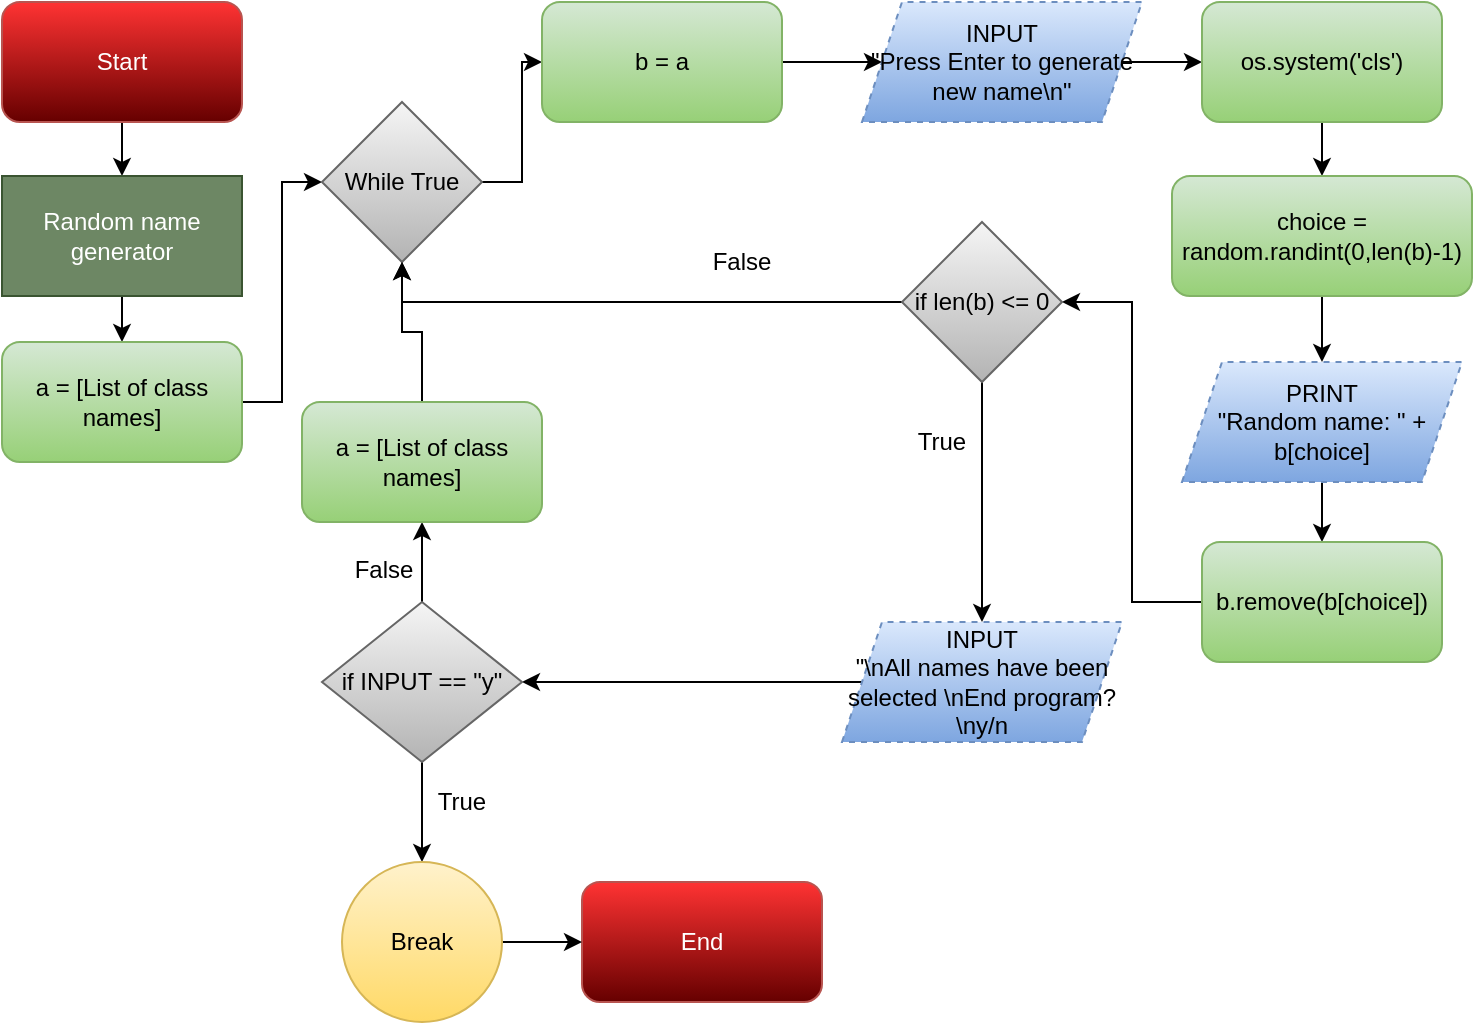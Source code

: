 <mxfile version="13.6.4" type="device"><diagram id="ulVbikhBdkXC0xMFdGOr" name="Page-1"><mxGraphModel dx="1102" dy="650" grid="1" gridSize="10" guides="1" tooltips="1" connect="1" arrows="1" fold="1" page="1" pageScale="1" pageWidth="850" pageHeight="1100" math="0" shadow="0"><root><mxCell id="0"/><mxCell id="1" parent="0"/><mxCell id="mzQ8utpbjp7bFPtzTqDw-3" style="edgeStyle=orthogonalEdgeStyle;rounded=0;orthogonalLoop=1;jettySize=auto;html=1;entryX=0.5;entryY=0;entryDx=0;entryDy=0;fontColor=#FFFFFF;" edge="1" parent="1" source="mzQ8utpbjp7bFPtzTqDw-1" target="mzQ8utpbjp7bFPtzTqDw-2"><mxGeometry relative="1" as="geometry"/></mxCell><mxCell id="mzQ8utpbjp7bFPtzTqDw-1" value="&lt;div&gt;Start&lt;/div&gt;" style="rounded=1;whiteSpace=wrap;html=1;strokeColor=#b85450;fillColor=#FF3333;gradientColor=#660000;fontColor=#FFFFFF;" vertex="1" parent="1"><mxGeometry x="20" y="20" width="120" height="60" as="geometry"/></mxCell><mxCell id="mzQ8utpbjp7bFPtzTqDw-5" style="edgeStyle=orthogonalEdgeStyle;rounded=0;orthogonalLoop=1;jettySize=auto;html=1;entryX=0.5;entryY=0;entryDx=0;entryDy=0;fontColor=#FFFFFF;" edge="1" parent="1" source="mzQ8utpbjp7bFPtzTqDw-2" target="mzQ8utpbjp7bFPtzTqDw-4"><mxGeometry relative="1" as="geometry"/></mxCell><mxCell id="mzQ8utpbjp7bFPtzTqDw-2" value="Random name generator" style="rounded=0;whiteSpace=wrap;html=1;fillColor=#6d8764;strokeColor=#3A5431;fontColor=#ffffff;" vertex="1" parent="1"><mxGeometry x="20" y="107" width="120" height="60" as="geometry"/></mxCell><mxCell id="mzQ8utpbjp7bFPtzTqDw-7" style="edgeStyle=orthogonalEdgeStyle;rounded=0;orthogonalLoop=1;jettySize=auto;html=1;entryX=0;entryY=0.5;entryDx=0;entryDy=0;fontColor=#FFFFFF;" edge="1" parent="1" source="mzQ8utpbjp7bFPtzTqDw-4" target="mzQ8utpbjp7bFPtzTqDw-6"><mxGeometry relative="1" as="geometry"/></mxCell><mxCell id="mzQ8utpbjp7bFPtzTqDw-4" value="a = [List of class names]" style="rounded=1;whiteSpace=wrap;html=1;fillColor=#d5e8d4;strokeColor=#82b366;gradientColor=#97d077;" vertex="1" parent="1"><mxGeometry x="20" y="190" width="120" height="60" as="geometry"/></mxCell><mxCell id="mzQ8utpbjp7bFPtzTqDw-9" style="edgeStyle=orthogonalEdgeStyle;rounded=0;orthogonalLoop=1;jettySize=auto;html=1;fontColor=#FFFFFF;" edge="1" parent="1" source="mzQ8utpbjp7bFPtzTqDw-6" target="mzQ8utpbjp7bFPtzTqDw-8"><mxGeometry relative="1" as="geometry"/></mxCell><mxCell id="mzQ8utpbjp7bFPtzTqDw-6" value="&lt;div&gt;While True&lt;/div&gt;" style="rhombus;whiteSpace=wrap;html=1;fillColor=#f5f5f5;gradientColor=#b3b3b3;strokeColor=#666666;" vertex="1" parent="1"><mxGeometry x="180" y="70" width="80" height="80" as="geometry"/></mxCell><mxCell id="mzQ8utpbjp7bFPtzTqDw-11" style="edgeStyle=orthogonalEdgeStyle;rounded=0;orthogonalLoop=1;jettySize=auto;html=1;entryX=0;entryY=0.5;entryDx=0;entryDy=0;fontColor=#FFFFFF;" edge="1" parent="1" source="mzQ8utpbjp7bFPtzTqDw-8" target="mzQ8utpbjp7bFPtzTqDw-10"><mxGeometry relative="1" as="geometry"/></mxCell><mxCell id="mzQ8utpbjp7bFPtzTqDw-8" value="b = a" style="rounded=1;whiteSpace=wrap;html=1;fillColor=#d5e8d4;strokeColor=#82b366;gradientColor=#97d077;" vertex="1" parent="1"><mxGeometry x="290" y="20" width="120" height="60" as="geometry"/></mxCell><mxCell id="mzQ8utpbjp7bFPtzTqDw-13" style="edgeStyle=orthogonalEdgeStyle;rounded=0;orthogonalLoop=1;jettySize=auto;html=1;entryX=0;entryY=0.5;entryDx=0;entryDy=0;fontColor=#FFFFFF;" edge="1" parent="1" source="mzQ8utpbjp7bFPtzTqDw-10" target="mzQ8utpbjp7bFPtzTqDw-12"><mxGeometry relative="1" as="geometry"/></mxCell><mxCell id="mzQ8utpbjp7bFPtzTqDw-10" value="&lt;div&gt;INPUT&lt;/div&gt;&lt;div&gt;&quot;Press Enter to generate new name\n&quot;&lt;br&gt;&lt;/div&gt;" style="shape=parallelogram;perimeter=parallelogramPerimeter;whiteSpace=wrap;html=1;fixedSize=1;dashed=1;fillColor=#dae8fc;gradientColor=#7ea6e0;strokeColor=#6c8ebf;" vertex="1" parent="1"><mxGeometry x="450" y="20" width="140" height="60" as="geometry"/></mxCell><mxCell id="mzQ8utpbjp7bFPtzTqDw-15" style="edgeStyle=orthogonalEdgeStyle;rounded=0;orthogonalLoop=1;jettySize=auto;html=1;entryX=0.5;entryY=0;entryDx=0;entryDy=0;fontColor=#FFFFFF;" edge="1" parent="1" source="mzQ8utpbjp7bFPtzTqDw-12" target="mzQ8utpbjp7bFPtzTqDw-14"><mxGeometry relative="1" as="geometry"/></mxCell><mxCell id="mzQ8utpbjp7bFPtzTqDw-12" value="os.system('cls')" style="rounded=1;whiteSpace=wrap;html=1;fillColor=#d5e8d4;strokeColor=#82b366;gradientColor=#97d077;" vertex="1" parent="1"><mxGeometry x="620" y="20" width="120" height="60" as="geometry"/></mxCell><mxCell id="mzQ8utpbjp7bFPtzTqDw-17" style="edgeStyle=orthogonalEdgeStyle;rounded=0;orthogonalLoop=1;jettySize=auto;html=1;entryX=0.5;entryY=0;entryDx=0;entryDy=0;fontColor=#FFFFFF;" edge="1" parent="1" source="mzQ8utpbjp7bFPtzTqDw-14" target="mzQ8utpbjp7bFPtzTqDw-16"><mxGeometry relative="1" as="geometry"/></mxCell><mxCell id="mzQ8utpbjp7bFPtzTqDw-14" value="choice = random.randint(0,len(b)-1)" style="rounded=1;whiteSpace=wrap;html=1;fillColor=#d5e8d4;strokeColor=#82b366;gradientColor=#97d077;" vertex="1" parent="1"><mxGeometry x="605" y="107" width="150" height="60" as="geometry"/></mxCell><mxCell id="mzQ8utpbjp7bFPtzTqDw-19" style="edgeStyle=orthogonalEdgeStyle;rounded=0;orthogonalLoop=1;jettySize=auto;html=1;entryX=0.5;entryY=0;entryDx=0;entryDy=0;fontColor=#FFFFFF;" edge="1" parent="1" source="mzQ8utpbjp7bFPtzTqDw-16" target="mzQ8utpbjp7bFPtzTqDw-18"><mxGeometry relative="1" as="geometry"/></mxCell><mxCell id="mzQ8utpbjp7bFPtzTqDw-16" value="&lt;div&gt;PRINT&lt;/div&gt;&lt;div&gt;&quot;Random name: &quot; + b[choice]&lt;br&gt;&lt;/div&gt;" style="shape=parallelogram;perimeter=parallelogramPerimeter;whiteSpace=wrap;html=1;fixedSize=1;dashed=1;fillColor=#dae8fc;gradientColor=#7ea6e0;strokeColor=#6c8ebf;" vertex="1" parent="1"><mxGeometry x="610" y="200" width="140" height="60" as="geometry"/></mxCell><mxCell id="mzQ8utpbjp7bFPtzTqDw-21" style="edgeStyle=orthogonalEdgeStyle;rounded=0;orthogonalLoop=1;jettySize=auto;html=1;entryX=1;entryY=0.5;entryDx=0;entryDy=0;fontColor=#FFFFFF;" edge="1" parent="1" source="mzQ8utpbjp7bFPtzTqDw-18" target="mzQ8utpbjp7bFPtzTqDw-20"><mxGeometry relative="1" as="geometry"/></mxCell><mxCell id="mzQ8utpbjp7bFPtzTqDw-18" value="b.remove(b[choice])" style="rounded=1;whiteSpace=wrap;html=1;fillColor=#d5e8d4;strokeColor=#82b366;gradientColor=#97d077;" vertex="1" parent="1"><mxGeometry x="620" y="290" width="120" height="60" as="geometry"/></mxCell><mxCell id="mzQ8utpbjp7bFPtzTqDw-28" style="edgeStyle=orthogonalEdgeStyle;rounded=0;orthogonalLoop=1;jettySize=auto;html=1;entryX=0.5;entryY=0;entryDx=0;entryDy=0;fontColor=#FFFFFF;" edge="1" parent="1" source="mzQ8utpbjp7bFPtzTqDw-20" target="mzQ8utpbjp7bFPtzTqDw-23"><mxGeometry relative="1" as="geometry"/></mxCell><mxCell id="mzQ8utpbjp7bFPtzTqDw-29" style="edgeStyle=orthogonalEdgeStyle;rounded=0;orthogonalLoop=1;jettySize=auto;html=1;fontColor=#FFFFFF;entryX=0.5;entryY=1;entryDx=0;entryDy=0;" edge="1" parent="1" source="mzQ8utpbjp7bFPtzTqDw-20" target="mzQ8utpbjp7bFPtzTqDw-6"><mxGeometry relative="1" as="geometry"><mxPoint x="220" y="160" as="targetPoint"/></mxGeometry></mxCell><mxCell id="mzQ8utpbjp7bFPtzTqDw-20" value="if len(b) &amp;lt;= 0" style="rhombus;whiteSpace=wrap;html=1;fillColor=#f5f5f5;gradientColor=#b3b3b3;strokeColor=#666666;" vertex="1" parent="1"><mxGeometry x="470" y="130" width="80" height="80" as="geometry"/></mxCell><mxCell id="mzQ8utpbjp7bFPtzTqDw-22" value="End" style="rounded=1;whiteSpace=wrap;html=1;strokeColor=#b85450;fillColor=#FF3333;gradientColor=#660000;fontColor=#FFFFFF;" vertex="1" parent="1"><mxGeometry x="310" y="460" width="120" height="60" as="geometry"/></mxCell><mxCell id="mzQ8utpbjp7bFPtzTqDw-31" style="edgeStyle=orthogonalEdgeStyle;rounded=0;orthogonalLoop=1;jettySize=auto;html=1;fontColor=#FFFFFF;" edge="1" parent="1" source="mzQ8utpbjp7bFPtzTqDw-23" target="mzQ8utpbjp7bFPtzTqDw-24"><mxGeometry relative="1" as="geometry"/></mxCell><mxCell id="mzQ8utpbjp7bFPtzTqDw-23" value="&lt;div&gt;INPUT&lt;/div&gt;&lt;div&gt;&quot;\nAll names have been selected \nEnd program? \ny/n &lt;br&gt;&lt;/div&gt;" style="shape=parallelogram;perimeter=parallelogramPerimeter;whiteSpace=wrap;html=1;fixedSize=1;dashed=1;fillColor=#dae8fc;gradientColor=#7ea6e0;strokeColor=#6c8ebf;" vertex="1" parent="1"><mxGeometry x="440" y="330" width="140" height="60" as="geometry"/></mxCell><mxCell id="mzQ8utpbjp7bFPtzTqDw-26" style="edgeStyle=orthogonalEdgeStyle;rounded=0;orthogonalLoop=1;jettySize=auto;html=1;entryX=0.5;entryY=0;entryDx=0;entryDy=0;fontColor=#FFFFFF;" edge="1" parent="1" source="mzQ8utpbjp7bFPtzTqDw-24" target="mzQ8utpbjp7bFPtzTqDw-25"><mxGeometry relative="1" as="geometry"/></mxCell><mxCell id="mzQ8utpbjp7bFPtzTqDw-34" style="edgeStyle=orthogonalEdgeStyle;rounded=0;orthogonalLoop=1;jettySize=auto;html=1;entryX=0.5;entryY=1;entryDx=0;entryDy=0;fontColor=#FFFFFF;" edge="1" parent="1" source="mzQ8utpbjp7bFPtzTqDw-24" target="mzQ8utpbjp7bFPtzTqDw-32"><mxGeometry relative="1" as="geometry"/></mxCell><mxCell id="mzQ8utpbjp7bFPtzTqDw-24" value="if INPUT == &quot;y&quot;" style="rhombus;whiteSpace=wrap;html=1;fillColor=#f5f5f5;gradientColor=#b3b3b3;strokeColor=#666666;" vertex="1" parent="1"><mxGeometry x="180" y="320" width="100" height="80" as="geometry"/></mxCell><mxCell id="mzQ8utpbjp7bFPtzTqDw-27" style="edgeStyle=orthogonalEdgeStyle;rounded=0;orthogonalLoop=1;jettySize=auto;html=1;fontColor=#FFFFFF;" edge="1" parent="1" source="mzQ8utpbjp7bFPtzTqDw-25" target="mzQ8utpbjp7bFPtzTqDw-22"><mxGeometry relative="1" as="geometry"/></mxCell><mxCell id="mzQ8utpbjp7bFPtzTqDw-25" value="Break" style="ellipse;whiteSpace=wrap;html=1;aspect=fixed;fillColor=#fff2cc;gradientColor=#ffd966;strokeColor=#d6b656;" vertex="1" parent="1"><mxGeometry x="190" y="450" width="80" height="80" as="geometry"/></mxCell><mxCell id="mzQ8utpbjp7bFPtzTqDw-35" style="edgeStyle=orthogonalEdgeStyle;rounded=0;orthogonalLoop=1;jettySize=auto;html=1;entryX=0.5;entryY=1;entryDx=0;entryDy=0;fontColor=#FFFFFF;" edge="1" parent="1" source="mzQ8utpbjp7bFPtzTqDw-32" target="mzQ8utpbjp7bFPtzTqDw-6"><mxGeometry relative="1" as="geometry"/></mxCell><mxCell id="mzQ8utpbjp7bFPtzTqDw-32" value="a = [List of class names]" style="rounded=1;whiteSpace=wrap;html=1;fillColor=#d5e8d4;strokeColor=#82b366;gradientColor=#97d077;" vertex="1" parent="1"><mxGeometry x="170" y="220" width="120" height="60" as="geometry"/></mxCell><mxCell id="mzQ8utpbjp7bFPtzTqDw-36" value="True" style="text;html=1;align=center;verticalAlign=middle;whiteSpace=wrap;rounded=0;" vertex="1" parent="1"><mxGeometry x="470" y="230" width="40" height="20" as="geometry"/></mxCell><mxCell id="mzQ8utpbjp7bFPtzTqDw-37" value="True" style="text;html=1;align=center;verticalAlign=middle;whiteSpace=wrap;rounded=0;" vertex="1" parent="1"><mxGeometry x="230" y="410" width="40" height="20" as="geometry"/></mxCell><mxCell id="mzQ8utpbjp7bFPtzTqDw-38" value="False" style="text;html=1;align=center;verticalAlign=middle;whiteSpace=wrap;rounded=0;" vertex="1" parent="1"><mxGeometry x="191" y="294" width="40" height="20" as="geometry"/></mxCell><mxCell id="mzQ8utpbjp7bFPtzTqDw-39" value="False" style="text;html=1;align=center;verticalAlign=middle;whiteSpace=wrap;rounded=0;" vertex="1" parent="1"><mxGeometry x="370" y="140" width="40" height="20" as="geometry"/></mxCell></root></mxGraphModel></diagram></mxfile>
